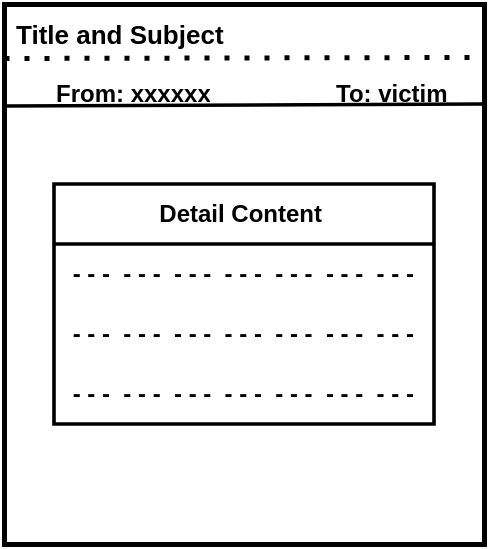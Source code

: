 <mxfile version="24.8.4">
  <diagram name="Page-1" id="YjCH9ufBn3oqxr8NeUnp">
    <mxGraphModel dx="724" dy="366" grid="1" gridSize="10" guides="1" tooltips="1" connect="1" arrows="1" fold="1" page="1" pageScale="1" pageWidth="827" pageHeight="1169" math="0" shadow="0">
      <root>
        <mxCell id="0" />
        <mxCell id="1" parent="0" />
        <mxCell id="45-gMmrot0pft46hDpP7-1" value="" style="rounded=0;whiteSpace=wrap;html=1;strokeWidth=2.5;" vertex="1" parent="1">
          <mxGeometry x="80" y="120" width="240" height="270" as="geometry" />
        </mxCell>
        <mxCell id="45-gMmrot0pft46hDpP7-4" value="&lt;font style=&quot;font-size: 13px;&quot;&gt;&lt;b&gt;Title and Subject&lt;/b&gt;&lt;/font&gt;" style="text;strokeColor=none;fillColor=none;align=left;verticalAlign=middle;spacingLeft=4;spacingRight=4;overflow=hidden;points=[[0,0.5],[1,0.5]];portConstraint=eastwest;rotatable=0;whiteSpace=wrap;html=1;" vertex="1" parent="1">
          <mxGeometry x="80" y="120" width="150" height="30" as="geometry" />
        </mxCell>
        <mxCell id="45-gMmrot0pft46hDpP7-5" value="" style="endArrow=none;html=1;rounded=0;exitX=0.997;exitY=0.073;exitDx=0;exitDy=0;exitPerimeter=0;strokeWidth=1.8;" edge="1" parent="1">
          <mxGeometry width="50" height="50" relative="1" as="geometry">
            <mxPoint x="319" y="170" as="sourcePoint" />
            <mxPoint x="80" y="171" as="targetPoint" />
          </mxGeometry>
        </mxCell>
        <mxCell id="45-gMmrot0pft46hDpP7-6" value="&lt;b&gt;From: xxxxxx&lt;/b&gt;" style="text;strokeColor=none;fillColor=none;align=left;verticalAlign=middle;spacingLeft=4;spacingRight=4;overflow=hidden;points=[[0,0.5],[1,0.5]];portConstraint=eastwest;rotatable=0;whiteSpace=wrap;html=1;" vertex="1" parent="1">
          <mxGeometry x="100" y="150" width="100" height="30" as="geometry" />
        </mxCell>
        <mxCell id="45-gMmrot0pft46hDpP7-7" value="&lt;b&gt;To: victim&lt;/b&gt;" style="text;strokeColor=none;fillColor=none;align=left;verticalAlign=middle;spacingLeft=4;spacingRight=4;overflow=hidden;points=[[0,0.5],[1,0.5]];portConstraint=eastwest;rotatable=0;whiteSpace=wrap;html=1;" vertex="1" parent="1">
          <mxGeometry x="240" y="150" width="70" height="30" as="geometry" />
        </mxCell>
        <mxCell id="45-gMmrot0pft46hDpP7-8" value="&lt;b&gt;Detail Content&amp;nbsp;&lt;/b&gt;" style="swimlane;fontStyle=0;childLayout=stackLayout;horizontal=1;startSize=30;horizontalStack=0;resizeParent=1;resizeParentMax=0;resizeLast=0;collapsible=1;marginBottom=0;whiteSpace=wrap;html=1;strokeWidth=1.8;" vertex="1" parent="1">
          <mxGeometry x="105" y="210" width="190" height="120" as="geometry">
            <mxRectangle x="130" y="220" width="50" height="40" as="alternateBounds" />
          </mxGeometry>
        </mxCell>
        <mxCell id="45-gMmrot0pft46hDpP7-9" value="&lt;b&gt;&amp;nbsp;- - -&amp;nbsp;&amp;nbsp;- - -&amp;nbsp;&amp;nbsp;- - -&amp;nbsp;&amp;nbsp;- - -&amp;nbsp;&amp;nbsp;- - -&amp;nbsp;&amp;nbsp;- - -&amp;nbsp;&amp;nbsp;- - -&amp;nbsp;&lt;/b&gt;" style="text;strokeColor=none;fillColor=none;align=left;verticalAlign=middle;spacingLeft=4;spacingRight=4;overflow=hidden;points=[[0,0.5],[1,0.5]];portConstraint=eastwest;rotatable=0;whiteSpace=wrap;html=1;" vertex="1" parent="45-gMmrot0pft46hDpP7-8">
          <mxGeometry y="30" width="190" height="30" as="geometry" />
        </mxCell>
        <mxCell id="45-gMmrot0pft46hDpP7-10" value="&lt;b&gt;&amp;nbsp;- - -&amp;nbsp;&amp;nbsp;- - -&amp;nbsp;&amp;nbsp;- - -&amp;nbsp;&amp;nbsp;- - -&amp;nbsp;&amp;nbsp;- - -&amp;nbsp;&amp;nbsp;- - -&amp;nbsp;&amp;nbsp;- - -&amp;nbsp;&lt;/b&gt;" style="text;strokeColor=none;fillColor=none;align=left;verticalAlign=middle;spacingLeft=4;spacingRight=4;overflow=hidden;points=[[0,0.5],[1,0.5]];portConstraint=eastwest;rotatable=0;whiteSpace=wrap;html=1;" vertex="1" parent="45-gMmrot0pft46hDpP7-8">
          <mxGeometry y="60" width="190" height="30" as="geometry" />
        </mxCell>
        <mxCell id="45-gMmrot0pft46hDpP7-11" value="&lt;b&gt;&amp;nbsp;- - -&amp;nbsp;&amp;nbsp;- - -&amp;nbsp;&amp;nbsp;- - -&amp;nbsp;&amp;nbsp;- - -&amp;nbsp;&amp;nbsp;- - -&amp;nbsp;&amp;nbsp;- - -&amp;nbsp;&amp;nbsp;- - -&amp;nbsp;&lt;/b&gt;" style="text;strokeColor=none;fillColor=none;align=left;verticalAlign=middle;spacingLeft=4;spacingRight=4;overflow=hidden;points=[[0,0.5],[1,0.5]];portConstraint=eastwest;rotatable=0;whiteSpace=wrap;html=1;" vertex="1" parent="45-gMmrot0pft46hDpP7-8">
          <mxGeometry y="90" width="190" height="30" as="geometry" />
        </mxCell>
        <mxCell id="45-gMmrot0pft46hDpP7-16" value="" style="endArrow=none;dashed=1;html=1;dashPattern=1 3;strokeWidth=2.5;rounded=0;entryX=1.005;entryY=0.098;entryDx=0;entryDy=0;entryPerimeter=0;" edge="1" parent="1" target="45-gMmrot0pft46hDpP7-1">
          <mxGeometry width="50" height="50" relative="1" as="geometry">
            <mxPoint x="80" y="147" as="sourcePoint" />
            <mxPoint x="240" y="190" as="targetPoint" />
          </mxGeometry>
        </mxCell>
      </root>
    </mxGraphModel>
  </diagram>
</mxfile>
